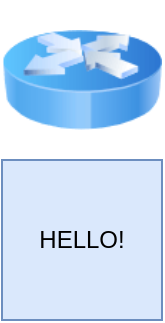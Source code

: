 <mxfile version="20.4.1" type="github" pages="2"><diagram id="do4Ibw9rYSqokp1yhzKi" name="Page-1"><mxGraphModel dx="462" dy="793" grid="1" gridSize="10" guides="1" tooltips="1" connect="1" arrows="1" fold="1" page="1" pageScale="1" pageWidth="850" pageHeight="1100" math="0" shadow="0"><root><mxCell id="0"/><mxCell id="1" parent="0"/><mxCell id="akD0d_RXK5l4KQ2OhV56-2" value="HELLO!" style="whiteSpace=wrap;html=1;aspect=fixed;fillColor=#dae8fc;strokeColor=#6c8ebf;" vertex="1" parent="1"><mxGeometry x="210" y="390" width="80" height="80" as="geometry"/></mxCell><mxCell id="akD0d_RXK5l4KQ2OhV56-1" value="" style="image;html=1;image=img/lib/clip_art/networking/Router_Icon_128x128.png" vertex="1" parent="1"><mxGeometry x="210" y="310" width="80" height="80" as="geometry"/></mxCell></root></mxGraphModel></diagram><diagram id="VHG6Ib4IBDeJFgvZhl7r" name="Page-2"><mxGraphModel dx="462" dy="793" grid="1" gridSize="10" guides="1" tooltips="1" connect="1" arrows="1" fold="1" page="1" pageScale="1" pageWidth="850" pageHeight="1100" math="0" shadow="0"><root><mxCell id="0"/><mxCell id="1" parent="0"/><mxCell id="9J9KAZpOfN2JNOsHncA0-1" value="HELLO!" style="whiteSpace=wrap;html=1;aspect=fixed;fillColor=#dae8fc;strokeColor=#6c8ebf;" vertex="1" parent="1"><mxGeometry x="200" y="370" width="80" height="80" as="geometry"/></mxCell></root></mxGraphModel></diagram></mxfile>